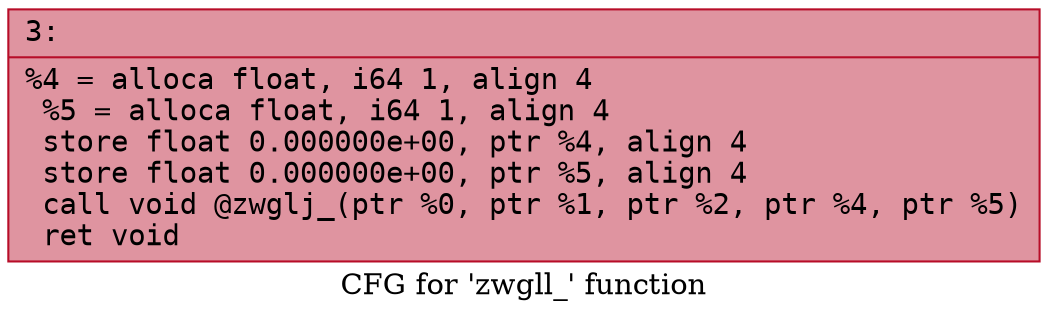 digraph "CFG for 'zwgll_' function" {
	label="CFG for 'zwgll_' function";

	Node0x55ec172e4250 [shape=record,color="#b70d28ff", style=filled, fillcolor="#b70d2870" fontname="Courier",label="{3:\l|  %4 = alloca float, i64 1, align 4\l  %5 = alloca float, i64 1, align 4\l  store float 0.000000e+00, ptr %4, align 4\l  store float 0.000000e+00, ptr %5, align 4\l  call void @zwglj_(ptr %0, ptr %1, ptr %2, ptr %4, ptr %5)\l  ret void\l}"];
}
